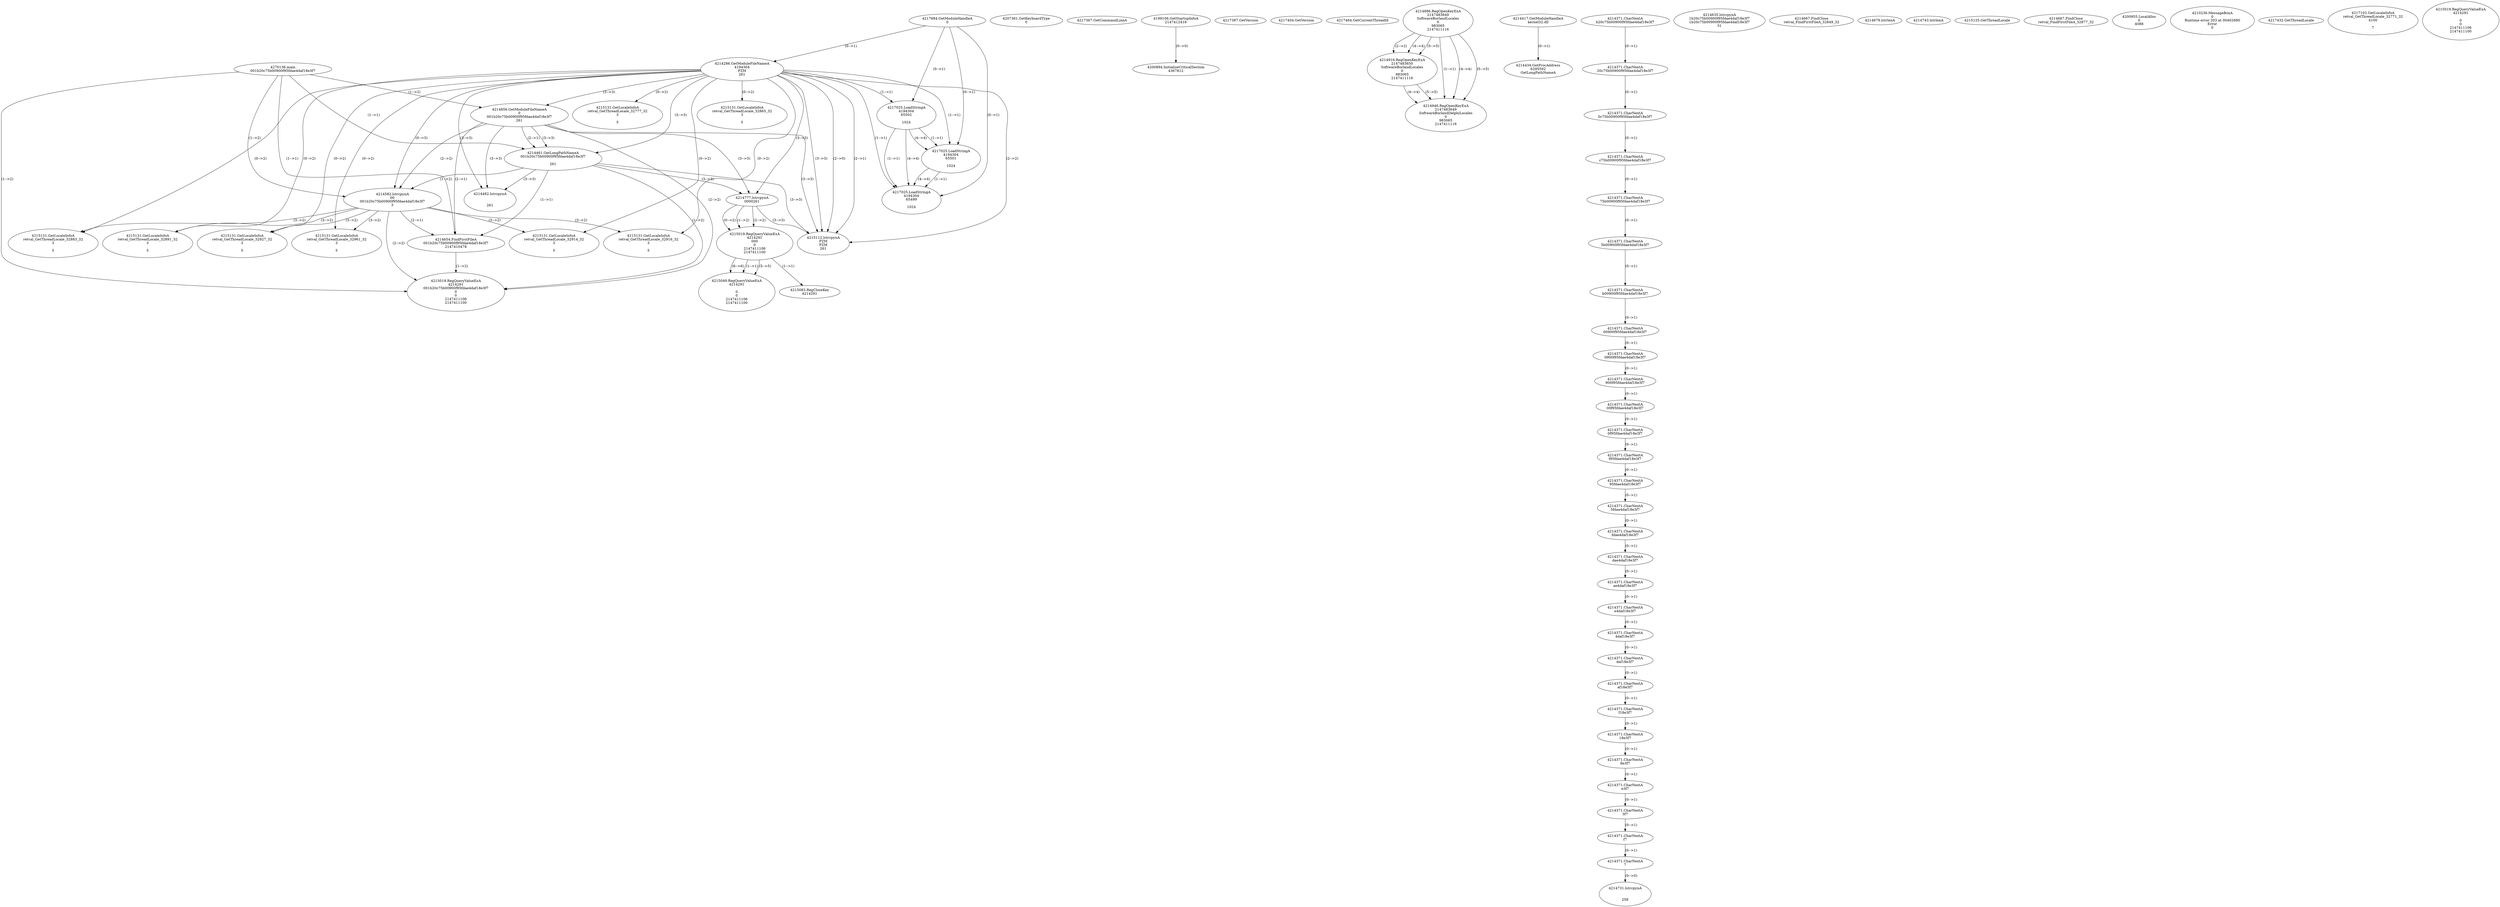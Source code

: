 // Global SCDG with merge call
digraph {
	0 [label="4270136.main
001b20c75b00900f95fdae4daf18e3f7"]
	1 [label="4217684.GetModuleHandleA
0"]
	2 [label="4207361.GetKeyboardType
0"]
	3 [label="4217367.GetCommandLineA
"]
	4 [label="4199106.GetStartupInfoA
2147412416"]
	5 [label="4217387.GetVersion
"]
	6 [label="4217404.GetVersion
"]
	7 [label="4217464.GetCurrentThreadId
"]
	8 [label="4214286.GetModuleFileNameA
4194304
PZM
261"]
	1 -> 8 [label="(0-->1)"]
	9 [label="4214856.GetModuleFileNameA
0
001b20c75b00900f95fdae4daf18e3f7
261"]
	0 -> 9 [label="(1-->2)"]
	8 -> 9 [label="(3-->3)"]
	10 [label="4214886.RegOpenKeyExA
2147483649
Software\Borland\Locales
0
983065
2147411116"]
	11 [label="4214417.GetModuleHandleA
kernel32.dll"]
	12 [label="4214434.GetProcAddress
6295592
GetLongPathNameA"]
	11 -> 12 [label="(0-->1)"]
	13 [label="4214461.GetLongPathNameA
001b20c75b00900f95fdae4daf18e3f7

261"]
	0 -> 13 [label="(1-->1)"]
	9 -> 13 [label="(2-->1)"]
	8 -> 13 [label="(3-->3)"]
	9 -> 13 [label="(3-->3)"]
	14 [label="4214582.lstrcpynA
00
001b20c75b00900f95fdae4daf18e3f7
3"]
	0 -> 14 [label="(1-->2)"]
	9 -> 14 [label="(2-->2)"]
	13 -> 14 [label="(1-->2)"]
	8 -> 14 [label="(0-->3)"]
	15 [label="4214371.CharNextA
b20c75b00900f95fdae4daf18e3f7"]
	16 [label="4214371.CharNextA
20c75b00900f95fdae4daf18e3f7"]
	15 -> 16 [label="(0-->1)"]
	17 [label="4214371.CharNextA
0c75b00900f95fdae4daf18e3f7"]
	16 -> 17 [label="(0-->1)"]
	18 [label="4214371.CharNextA
c75b00900f95fdae4daf18e3f7"]
	17 -> 18 [label="(0-->1)"]
	19 [label="4214371.CharNextA
75b00900f95fdae4daf18e3f7"]
	18 -> 19 [label="(0-->1)"]
	20 [label="4214371.CharNextA
5b00900f95fdae4daf18e3f7"]
	19 -> 20 [label="(0-->1)"]
	21 [label="4214371.CharNextA
b00900f95fdae4daf18e3f7"]
	20 -> 21 [label="(0-->1)"]
	22 [label="4214371.CharNextA
00900f95fdae4daf18e3f7"]
	21 -> 22 [label="(0-->1)"]
	23 [label="4214371.CharNextA
0900f95fdae4daf18e3f7"]
	22 -> 23 [label="(0-->1)"]
	24 [label="4214371.CharNextA
900f95fdae4daf18e3f7"]
	23 -> 24 [label="(0-->1)"]
	25 [label="4214371.CharNextA
00f95fdae4daf18e3f7"]
	24 -> 25 [label="(0-->1)"]
	26 [label="4214371.CharNextA
0f95fdae4daf18e3f7"]
	25 -> 26 [label="(0-->1)"]
	27 [label="4214371.CharNextA
f95fdae4daf18e3f7"]
	26 -> 27 [label="(0-->1)"]
	28 [label="4214371.CharNextA
95fdae4daf18e3f7"]
	27 -> 28 [label="(0-->1)"]
	29 [label="4214371.CharNextA
5fdae4daf18e3f7"]
	28 -> 29 [label="(0-->1)"]
	30 [label="4214371.CharNextA
fdae4daf18e3f7"]
	29 -> 30 [label="(0-->1)"]
	31 [label="4214371.CharNextA
dae4daf18e3f7"]
	30 -> 31 [label="(0-->1)"]
	32 [label="4214371.CharNextA
ae4daf18e3f7"]
	31 -> 32 [label="(0-->1)"]
	33 [label="4214371.CharNextA
e4daf18e3f7"]
	32 -> 33 [label="(0-->1)"]
	34 [label="4214371.CharNextA
4daf18e3f7"]
	33 -> 34 [label="(0-->1)"]
	35 [label="4214371.CharNextA
daf18e3f7"]
	34 -> 35 [label="(0-->1)"]
	36 [label="4214371.CharNextA
af18e3f7"]
	35 -> 36 [label="(0-->1)"]
	37 [label="4214371.CharNextA
f18e3f7"]
	36 -> 37 [label="(0-->1)"]
	38 [label="4214371.CharNextA
18e3f7"]
	37 -> 38 [label="(0-->1)"]
	39 [label="4214371.CharNextA
8e3f7"]
	38 -> 39 [label="(0-->1)"]
	40 [label="4214371.CharNextA
e3f7"]
	39 -> 40 [label="(0-->1)"]
	41 [label="4214371.CharNextA
3f7"]
	40 -> 41 [label="(0-->1)"]
	42 [label="4214371.CharNextA
f7"]
	41 -> 42 [label="(0-->1)"]
	43 [label="4214371.CharNextA
7"]
	42 -> 43 [label="(0-->1)"]
	44 [label="4214635.lstrcpynA
1b20c75b00900f95fdae4daf18e3f7
1b20c75b00900f95fdae4daf18e3f7
31"]
	45 [label="4214654.FindFirstFileA
001b20c75b00900f95fdae4daf18e3f7
2147410478"]
	0 -> 45 [label="(1-->1)"]
	9 -> 45 [label="(2-->1)"]
	13 -> 45 [label="(1-->1)"]
	14 -> 45 [label="(2-->1)"]
	46 [label="4214667.FindClose
retval_FindFirstFileA_32849_32"]
	47 [label="4214679.lstrlenA
"]
	48 [label="4214731.lstrcpynA


258"]
	43 -> 48 [label="(0-->0)"]
	49 [label="4214743.lstrlenA
"]
	50 [label="4214777.lstrcpynA
00\
00\
261"]
	8 -> 50 [label="(3-->3)"]
	9 -> 50 [label="(3-->3)"]
	13 -> 50 [label="(3-->3)"]
	51 [label="4215019.RegQueryValueExA
4214291
00\
0
0
2147411106
2147411100"]
	50 -> 51 [label="(1-->2)"]
	50 -> 51 [label="(2-->2)"]
	50 -> 51 [label="(0-->2)"]
	52 [label="4215083.RegCloseKey
4214291"]
	51 -> 52 [label="(1-->1)"]
	53 [label="4215112.lstrcpynA
PZM
PZM
261"]
	8 -> 53 [label="(2-->1)"]
	8 -> 53 [label="(2-->2)"]
	8 -> 53 [label="(3-->3)"]
	9 -> 53 [label="(3-->3)"]
	13 -> 53 [label="(3-->3)"]
	50 -> 53 [label="(3-->3)"]
	8 -> 53 [label="(2-->0)"]
	54 [label="4215125.GetThreadLocale
"]
	55 [label="4215131.GetLocaleInfoA
retval_GetThreadLocale_32883_32
3

5"]
	8 -> 55 [label="(0-->2)"]
	14 -> 55 [label="(3-->2)"]
	56 [label="4217025.LoadStringA
4194304
65502

1024"]
	1 -> 56 [label="(0-->1)"]
	8 -> 56 [label="(1-->1)"]
	57 [label="4217025.LoadStringA
4194304
65501

1024"]
	1 -> 57 [label="(0-->1)"]
	8 -> 57 [label="(1-->1)"]
	56 -> 57 [label="(1-->1)"]
	56 -> 57 [label="(4-->4)"]
	58 [label="4214916.RegOpenKeyExA
2147483650
Software\Borland\Locales
0
983065
2147411116"]
	10 -> 58 [label="(2-->2)"]
	10 -> 58 [label="(4-->4)"]
	10 -> 58 [label="(5-->5)"]
	59 [label="4214946.RegOpenKeyExA
2147483649
Software\Borland\Delphi\Locales
0
983065
2147411116"]
	10 -> 59 [label="(1-->1)"]
	10 -> 59 [label="(4-->4)"]
	58 -> 59 [label="(4-->4)"]
	10 -> 59 [label="(5-->5)"]
	58 -> 59 [label="(5-->5)"]
	60 [label="4214667.FindClose
retval_FindFirstFileA_32877_32"]
	61 [label="4215049.RegQueryValueExA
4214291

0
0
2147411106
2147411100"]
	51 -> 61 [label="(1-->1)"]
	51 -> 61 [label="(5-->5)"]
	51 -> 61 [label="(6-->6)"]
	62 [label="4215131.GetLocaleInfoA
retval_GetThreadLocale_32961_32
3

5"]
	8 -> 62 [label="(0-->2)"]
	14 -> 62 [label="(3-->2)"]
	63 [label="4200894.InitializeCriticalSection
4367812"]
	4 -> 63 [label="(0-->0)"]
	64 [label="4200955.LocalAlloc
0
4088"]
	65 [label="4215019.RegQueryValueExA
4214291
001b20c75b00900f95fdae4daf18e3f7
0
0
2147411106
2147411100"]
	0 -> 65 [label="(1-->2)"]
	9 -> 65 [label="(2-->2)"]
	13 -> 65 [label="(1-->2)"]
	14 -> 65 [label="(2-->2)"]
	45 -> 65 [label="(1-->2)"]
	66 [label="4215131.GetLocaleInfoA
retval_GetThreadLocale_32891_32
3

5"]
	8 -> 66 [label="(0-->2)"]
	14 -> 66 [label="(3-->2)"]
	67 [label="4215131.GetLocaleInfoA
retval_GetThreadLocale_32916_32
3

5"]
	8 -> 67 [label="(0-->2)"]
	14 -> 67 [label="(3-->2)"]
	68 [label="4210236.MessageBoxA
0
Runtime error 203 at 00402680
Error
0"]
	69 [label="4215131.GetLocaleInfoA
retval_GetThreadLocale_32927_32
3

5"]
	8 -> 69 [label="(0-->2)"]
	14 -> 69 [label="(3-->2)"]
	70 [label="4215131.GetLocaleInfoA
retval_GetThreadLocale_32777_32
3

5"]
	8 -> 70 [label="(0-->2)"]
	71 [label="4217025.LoadStringA
4194304
65499

1024"]
	1 -> 71 [label="(0-->1)"]
	8 -> 71 [label="(1-->1)"]
	56 -> 71 [label="(1-->1)"]
	57 -> 71 [label="(1-->1)"]
	56 -> 71 [label="(4-->4)"]
	57 -> 71 [label="(4-->4)"]
	72 [label="4217432.GetThreadLocale
"]
	73 [label="4217102.GetLocaleInfoA
retval_GetThreadLocale_32771_32
4100

7"]
	74 [label="4214482.lstrcpynA


261"]
	8 -> 74 [label="(3-->3)"]
	9 -> 74 [label="(3-->3)"]
	13 -> 74 [label="(3-->3)"]
	75 [label="4215019.RegQueryValueExA
4214291

0
0
2147411106
2147411100"]
	76 [label="4215131.GetLocaleInfoA
retval_GetThreadLocale_32865_32
3

5"]
	8 -> 76 [label="(0-->2)"]
	77 [label="4215131.GetLocaleInfoA
retval_GetThreadLocale_32914_32
3

5"]
	8 -> 77 [label="(0-->2)"]
	14 -> 77 [label="(3-->2)"]
}
